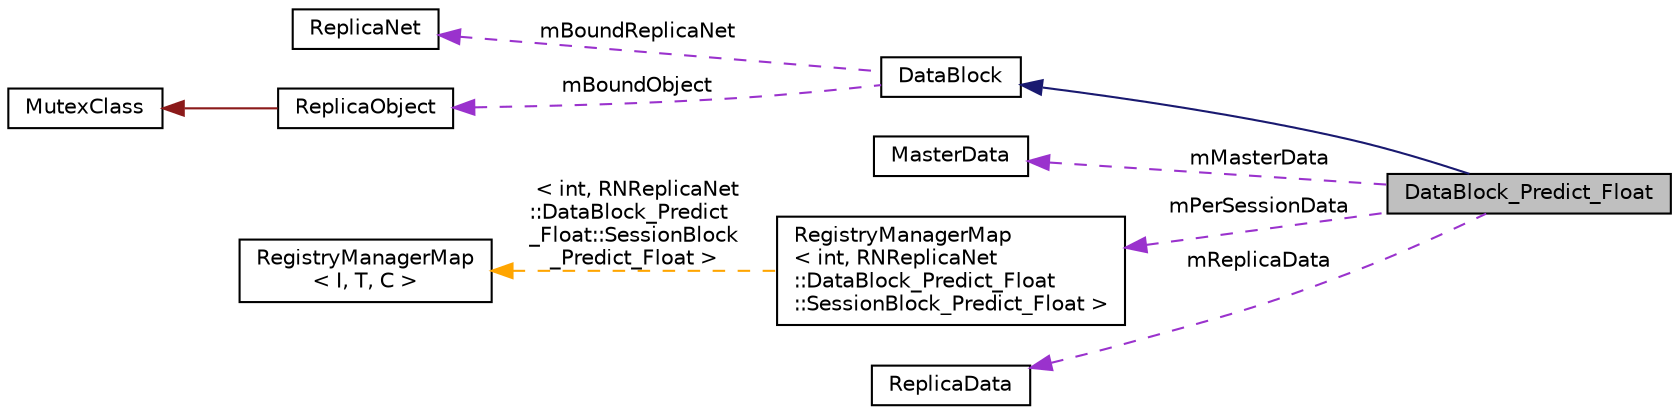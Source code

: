 digraph "DataBlock_Predict_Float"
{
  edge [fontname="Helvetica",fontsize="10",labelfontname="Helvetica",labelfontsize="10"];
  node [fontname="Helvetica",fontsize="10",shape=record];
  rankdir="LR";
  Node1 [label="DataBlock_Predict_Float",height=0.2,width=0.4,color="black", fillcolor="grey75", style="filled" fontcolor="black"];
  Node2 -> Node1 [dir="back",color="midnightblue",fontsize="10",style="solid",fontname="Helvetica"];
  Node2 [label="DataBlock",height=0.2,width=0.4,color="black", fillcolor="white", style="filled",URL="$classRNReplicaNet_1_1DataBlock.html"];
  Node3 -> Node2 [dir="back",color="darkorchid3",fontsize="10",style="dashed",label=" mBoundReplicaNet" ,fontname="Helvetica"];
  Node3 [label="ReplicaNet",height=0.2,width=0.4,color="black", fillcolor="white", style="filled",URL="$classRNReplicaNet_1_1ReplicaNet.html"];
  Node4 -> Node2 [dir="back",color="darkorchid3",fontsize="10",style="dashed",label=" mBoundObject" ,fontname="Helvetica"];
  Node4 [label="ReplicaObject",height=0.2,width=0.4,color="black", fillcolor="white", style="filled",URL="$classRNReplicaNet_1_1ReplicaObject.html"];
  Node5 -> Node4 [dir="back",color="firebrick4",fontsize="10",style="solid",fontname="Helvetica"];
  Node5 [label="MutexClass",height=0.2,width=0.4,color="black", fillcolor="white", style="filled",URL="$classRNReplicaNet_1_1MutexClass.html"];
  Node6 -> Node1 [dir="back",color="darkorchid3",fontsize="10",style="dashed",label=" mMasterData" ,fontname="Helvetica"];
  Node6 [label="MasterData",height=0.2,width=0.4,color="black", fillcolor="white", style="filled",URL="$structRNReplicaNet_1_1DataBlock__Predict__Float_1_1MasterData.html"];
  Node7 -> Node1 [dir="back",color="darkorchid3",fontsize="10",style="dashed",label=" mPerSessionData" ,fontname="Helvetica"];
  Node7 [label="RegistryManagerMap\l\< int, RNReplicaNet\l::DataBlock_Predict_Float\l::SessionBlock_Predict_Float \>",height=0.2,width=0.4,color="black", fillcolor="white", style="filled",URL="$classRNReplicaNet_1_1RegistryManagerMap.html"];
  Node8 -> Node7 [dir="back",color="orange",fontsize="10",style="dashed",label=" \< int, RNReplicaNet\l::DataBlock_Predict\l_Float::SessionBlock\l_Predict_Float \>" ,fontname="Helvetica"];
  Node8 [label="RegistryManagerMap\l\< I, T, C \>",height=0.2,width=0.4,color="black", fillcolor="white", style="filled",URL="$classRNReplicaNet_1_1RegistryManagerMap.html"];
  Node9 -> Node1 [dir="back",color="darkorchid3",fontsize="10",style="dashed",label=" mReplicaData" ,fontname="Helvetica"];
  Node9 [label="ReplicaData",height=0.2,width=0.4,color="black", fillcolor="white", style="filled",URL="$structRNReplicaNet_1_1DataBlock__Predict__Float_1_1ReplicaData.html"];
}
